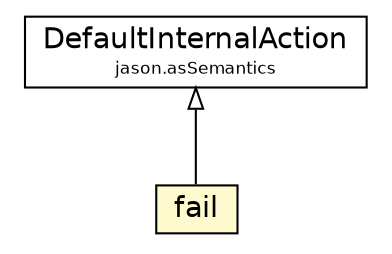 #!/usr/local/bin/dot
#
# Class diagram 
# Generated by UMLGraph version 5.1 (http://www.umlgraph.org/)
#

digraph G {
	edge [fontname="Helvetica",fontsize=10,labelfontname="Helvetica",labelfontsize=10];
	node [fontname="Helvetica",fontsize=10,shape=plaintext];
	nodesep=0.25;
	ranksep=0.5;
	// jason.asSemantics.DefaultInternalAction
	c60827 [label=<<table title="jason.asSemantics.DefaultInternalAction" border="0" cellborder="1" cellspacing="0" cellpadding="2" port="p" href="../asSemantics/DefaultInternalAction.html">
		<tr><td><table border="0" cellspacing="0" cellpadding="1">
<tr><td align="center" balign="center"> DefaultInternalAction </td></tr>
<tr><td align="center" balign="center"><font point-size="8.0"> jason.asSemantics </font></td></tr>
		</table></td></tr>
		</table>>, fontname="Helvetica", fontcolor="black", fontsize=14.0];
	// jason.stdlib.fail
	c61025 [label=<<table title="jason.stdlib.fail" border="0" cellborder="1" cellspacing="0" cellpadding="2" port="p" bgcolor="lemonChiffon" href="./fail.html">
		<tr><td><table border="0" cellspacing="0" cellpadding="1">
<tr><td align="center" balign="center"> fail </td></tr>
		</table></td></tr>
		</table>>, fontname="Helvetica", fontcolor="black", fontsize=14.0];
	//jason.stdlib.fail extends jason.asSemantics.DefaultInternalAction
	c60827:p -> c61025:p [dir=back,arrowtail=empty];
}

